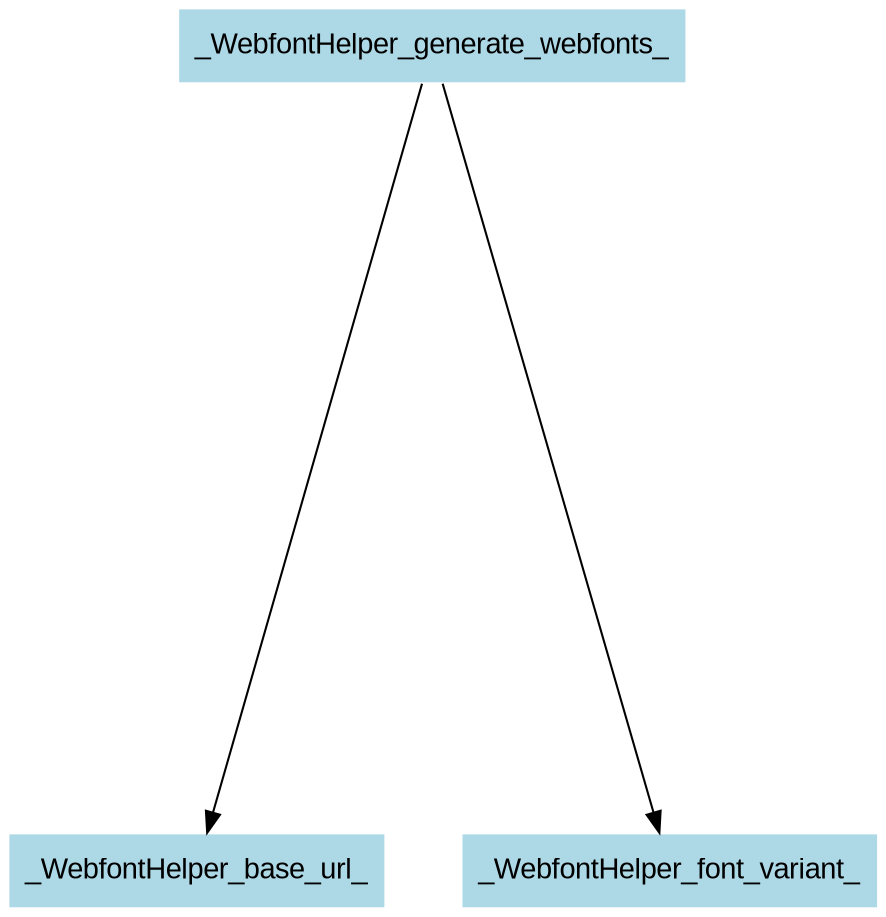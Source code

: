 digraph CallGraph {
ranksep=5;
nodesep=0.5;
node [fontname=Arial];
edge [fontname=Arial];
_WebfontHelper_generate_webfonts_ -> _WebfontHelper_base_url_;
_WebfontHelper_generate_webfonts_ [shape=box, style=filled, fillcolor=lightblue  , color=white];
_WebfontHelper_base_url_ [shape=box, style=filled, fillcolor=lightblue  , color=white];
_WebfontHelper_generate_webfonts_ -> _WebfontHelper_font_variant_;
_WebfontHelper_font_variant_ [shape=box, style=filled, fillcolor=lightblue  , color=white];
}
